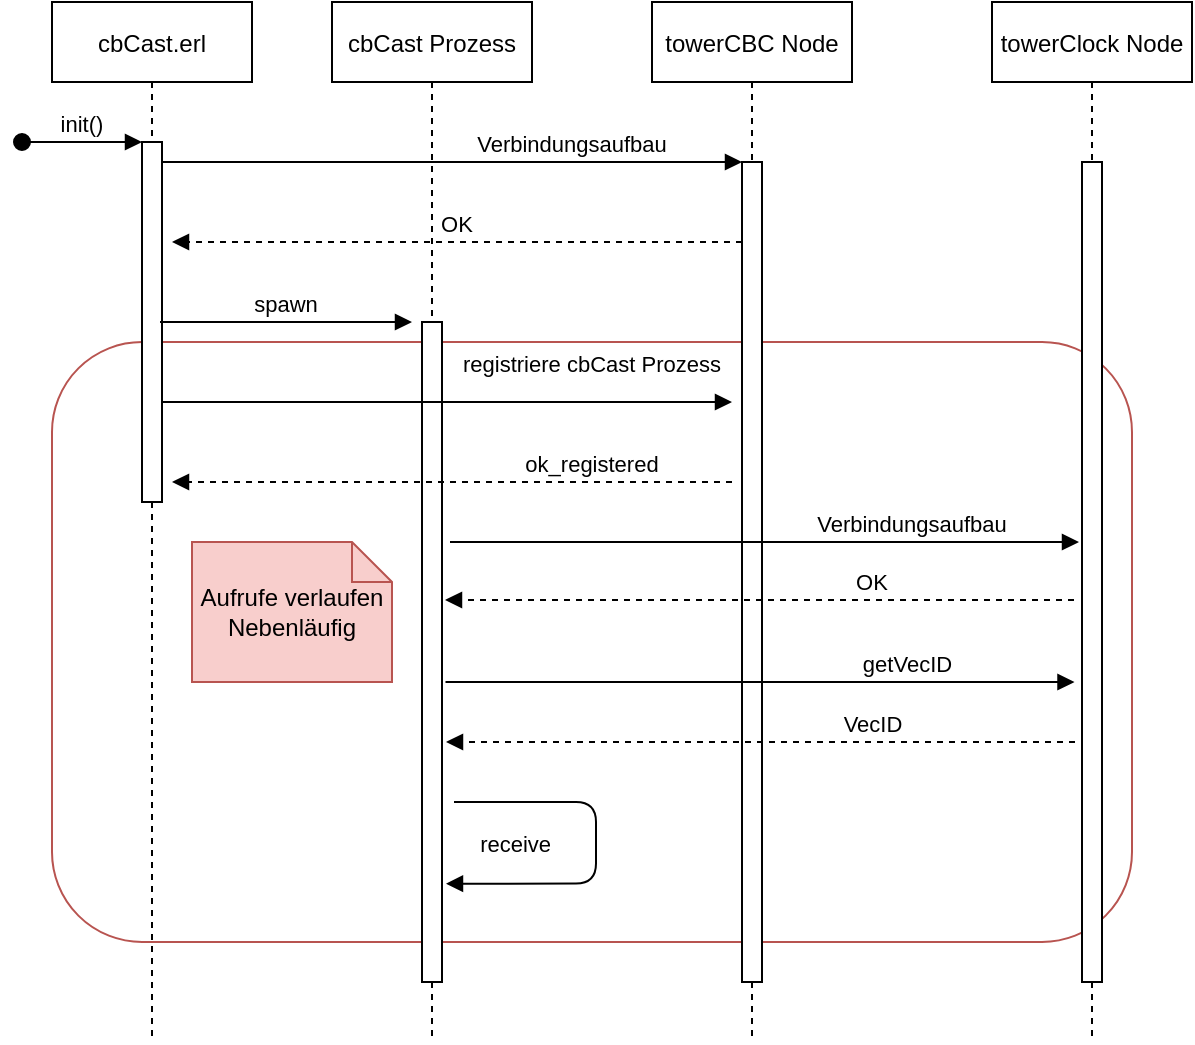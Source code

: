 <mxfile version="15.8.7" type="device"><diagram id="kgpKYQtTHZ0yAKxKKP6v" name="Page-1"><mxGraphModel dx="2518" dy="1299" grid="1" gridSize="10" guides="1" tooltips="1" connect="1" arrows="1" fold="1" page="1" pageScale="1" pageWidth="850" pageHeight="1100" math="0" shadow="0"><root><mxCell id="0"/><mxCell id="1" parent="0"/><mxCell id="dRLTDuF6zf5JJlCdQuAs-30" value="" style="rounded=1;whiteSpace=wrap;html=1;fillColor=none;strokeColor=#b85450;" parent="1" vertex="1"><mxGeometry x="120" y="250" width="540" height="300" as="geometry"/></mxCell><mxCell id="3nuBFxr9cyL0pnOWT2aG-1" value="cbCast.erl" style="shape=umlLifeline;perimeter=lifelinePerimeter;container=1;collapsible=0;recursiveResize=0;rounded=0;shadow=0;strokeWidth=1;" parent="1" vertex="1"><mxGeometry x="120" y="80" width="100" height="520" as="geometry"/></mxCell><mxCell id="3nuBFxr9cyL0pnOWT2aG-2" value="" style="points=[];perimeter=orthogonalPerimeter;rounded=0;shadow=0;strokeWidth=1;" parent="3nuBFxr9cyL0pnOWT2aG-1" vertex="1"><mxGeometry x="45" y="70" width="10" height="180" as="geometry"/></mxCell><mxCell id="3nuBFxr9cyL0pnOWT2aG-3" value="init()" style="verticalAlign=bottom;startArrow=oval;endArrow=block;startSize=8;shadow=0;strokeWidth=1;" parent="3nuBFxr9cyL0pnOWT2aG-1" target="3nuBFxr9cyL0pnOWT2aG-2" edge="1"><mxGeometry relative="1" as="geometry"><mxPoint x="-15" y="70" as="sourcePoint"/></mxGeometry></mxCell><mxCell id="dRLTDuF6zf5JJlCdQuAs-13" value="spawn" style="verticalAlign=bottom;endArrow=block;shadow=0;strokeWidth=1;" parent="3nuBFxr9cyL0pnOWT2aG-1" edge="1"><mxGeometry relative="1" as="geometry"><mxPoint x="54" y="160.0" as="sourcePoint"/><mxPoint x="180" y="160" as="targetPoint"/></mxGeometry></mxCell><mxCell id="3nuBFxr9cyL0pnOWT2aG-5" value="towerCBC Node" style="shape=umlLifeline;perimeter=lifelinePerimeter;container=1;collapsible=0;recursiveResize=0;rounded=0;shadow=0;strokeWidth=1;" parent="1" vertex="1"><mxGeometry x="420" y="80" width="100" height="520" as="geometry"/></mxCell><mxCell id="3nuBFxr9cyL0pnOWT2aG-6" value="" style="points=[];perimeter=orthogonalPerimeter;rounded=0;shadow=0;strokeWidth=1;" parent="3nuBFxr9cyL0pnOWT2aG-5" vertex="1"><mxGeometry x="45" y="80" width="10" height="410" as="geometry"/></mxCell><mxCell id="dRLTDuF6zf5JJlCdQuAs-19" value="VecID" style="verticalAlign=bottom;endArrow=block;shadow=0;strokeWidth=1;dashed=1;" parent="3nuBFxr9cyL0pnOWT2aG-5" edge="1"><mxGeometry x="-0.358" relative="1" as="geometry"><mxPoint x="211.5" y="370" as="sourcePoint"/><mxPoint x="-103" y="370" as="targetPoint"/><mxPoint as="offset"/></mxGeometry></mxCell><mxCell id="3nuBFxr9cyL0pnOWT2aG-8" value="Verbindungsaufbau" style="verticalAlign=bottom;endArrow=block;entryX=0;entryY=0;shadow=0;strokeWidth=1;" parent="1" source="3nuBFxr9cyL0pnOWT2aG-2" target="3nuBFxr9cyL0pnOWT2aG-6" edge="1"><mxGeometry x="0.414" relative="1" as="geometry"><mxPoint x="275" y="160" as="sourcePoint"/><mxPoint as="offset"/></mxGeometry></mxCell><mxCell id="3nuBFxr9cyL0pnOWT2aG-9" value="OK" style="verticalAlign=bottom;endArrow=block;entryX=1;entryY=0;shadow=0;strokeWidth=1;dashed=1;" parent="1" source="3nuBFxr9cyL0pnOWT2aG-6" edge="1"><mxGeometry relative="1" as="geometry"><mxPoint x="240" y="200" as="sourcePoint"/><mxPoint x="180" y="200" as="targetPoint"/></mxGeometry></mxCell><mxCell id="dRLTDuF6zf5JJlCdQuAs-1" value="towerClock Node" style="shape=umlLifeline;perimeter=lifelinePerimeter;container=1;collapsible=0;recursiveResize=0;rounded=0;shadow=0;strokeWidth=1;" parent="1" vertex="1"><mxGeometry x="590" y="80" width="100" height="520" as="geometry"/></mxCell><mxCell id="dRLTDuF6zf5JJlCdQuAs-2" value="" style="points=[];perimeter=orthogonalPerimeter;rounded=0;shadow=0;strokeWidth=1;" parent="dRLTDuF6zf5JJlCdQuAs-1" vertex="1"><mxGeometry x="45" y="80" width="10" height="410" as="geometry"/></mxCell><mxCell id="dRLTDuF6zf5JJlCdQuAs-9" value="cbCast Prozess" style="shape=umlLifeline;perimeter=lifelinePerimeter;container=1;collapsible=0;recursiveResize=0;rounded=0;shadow=0;strokeWidth=1;" parent="1" vertex="1"><mxGeometry x="260" y="80" width="100" height="520" as="geometry"/></mxCell><mxCell id="dRLTDuF6zf5JJlCdQuAs-10" value="" style="points=[];perimeter=orthogonalPerimeter;rounded=0;shadow=0;strokeWidth=1;" parent="dRLTDuF6zf5JJlCdQuAs-9" vertex="1"><mxGeometry x="45" y="160" width="10" height="330" as="geometry"/></mxCell><mxCell id="dRLTDuF6zf5JJlCdQuAs-14" value="registriere cbCast Prozess" style="verticalAlign=bottom;endArrow=block;shadow=0;strokeWidth=1;" parent="1" edge="1"><mxGeometry x="0.509" y="10" relative="1" as="geometry"><mxPoint x="175" y="280.0" as="sourcePoint"/><mxPoint x="460" y="280" as="targetPoint"/><mxPoint as="offset"/></mxGeometry></mxCell><mxCell id="dRLTDuF6zf5JJlCdQuAs-15" value="ok_registered" style="verticalAlign=bottom;endArrow=block;entryX=1;entryY=0;shadow=0;strokeWidth=1;dashed=1;" parent="1" edge="1"><mxGeometry x="-0.5" relative="1" as="geometry"><mxPoint x="460" y="320" as="sourcePoint"/><mxPoint x="180" y="320" as="targetPoint"/><mxPoint as="offset"/></mxGeometry></mxCell><mxCell id="dRLTDuF6zf5JJlCdQuAs-16" value="Verbindungsaufbau" style="verticalAlign=bottom;endArrow=block;shadow=0;strokeWidth=1;" parent="1" edge="1"><mxGeometry x="0.469" relative="1" as="geometry"><mxPoint x="319" y="350" as="sourcePoint"/><mxPoint x="633.5" y="350.0" as="targetPoint"/><mxPoint as="offset"/></mxGeometry></mxCell><mxCell id="dRLTDuF6zf5JJlCdQuAs-17" value="OK" style="verticalAlign=bottom;endArrow=block;shadow=0;strokeWidth=1;dashed=1;" parent="1" edge="1"><mxGeometry x="-0.358" relative="1" as="geometry"><mxPoint x="631" y="379" as="sourcePoint"/><mxPoint x="316.5" y="379" as="targetPoint"/><mxPoint as="offset"/></mxGeometry></mxCell><mxCell id="dRLTDuF6zf5JJlCdQuAs-18" value="getVecID" style="verticalAlign=bottom;endArrow=block;shadow=0;strokeWidth=1;" parent="1" edge="1"><mxGeometry x="0.469" relative="1" as="geometry"><mxPoint x="316.75" y="420" as="sourcePoint"/><mxPoint x="631.25" y="420.0" as="targetPoint"/><mxPoint as="offset"/></mxGeometry></mxCell><mxCell id="dRLTDuF6zf5JJlCdQuAs-32" value="Aufrufe verlaufen Nebenläufig" style="shape=note;size=20;whiteSpace=wrap;html=1;fillColor=#f8cecc;strokeColor=#b85450;" parent="1" vertex="1"><mxGeometry x="190" y="350" width="100" height="70" as="geometry"/></mxCell><mxCell id="dRLTDuF6zf5JJlCdQuAs-33" value="receive" style="verticalAlign=bottom;endArrow=block;shadow=0;strokeWidth=1;entryX=1;entryY=0.786;entryDx=0;entryDy=0;entryPerimeter=0;edgeStyle=orthogonalEdgeStyle;" parent="1" edge="1"><mxGeometry x="0.625" y="-11" relative="1" as="geometry"><mxPoint x="321" y="480" as="sourcePoint"/><mxPoint x="317" y="520.82" as="targetPoint"/><Array as="points"><mxPoint x="392" y="480"/><mxPoint x="392" y="521"/></Array><mxPoint as="offset"/></mxGeometry></mxCell></root></mxGraphModel></diagram></mxfile>